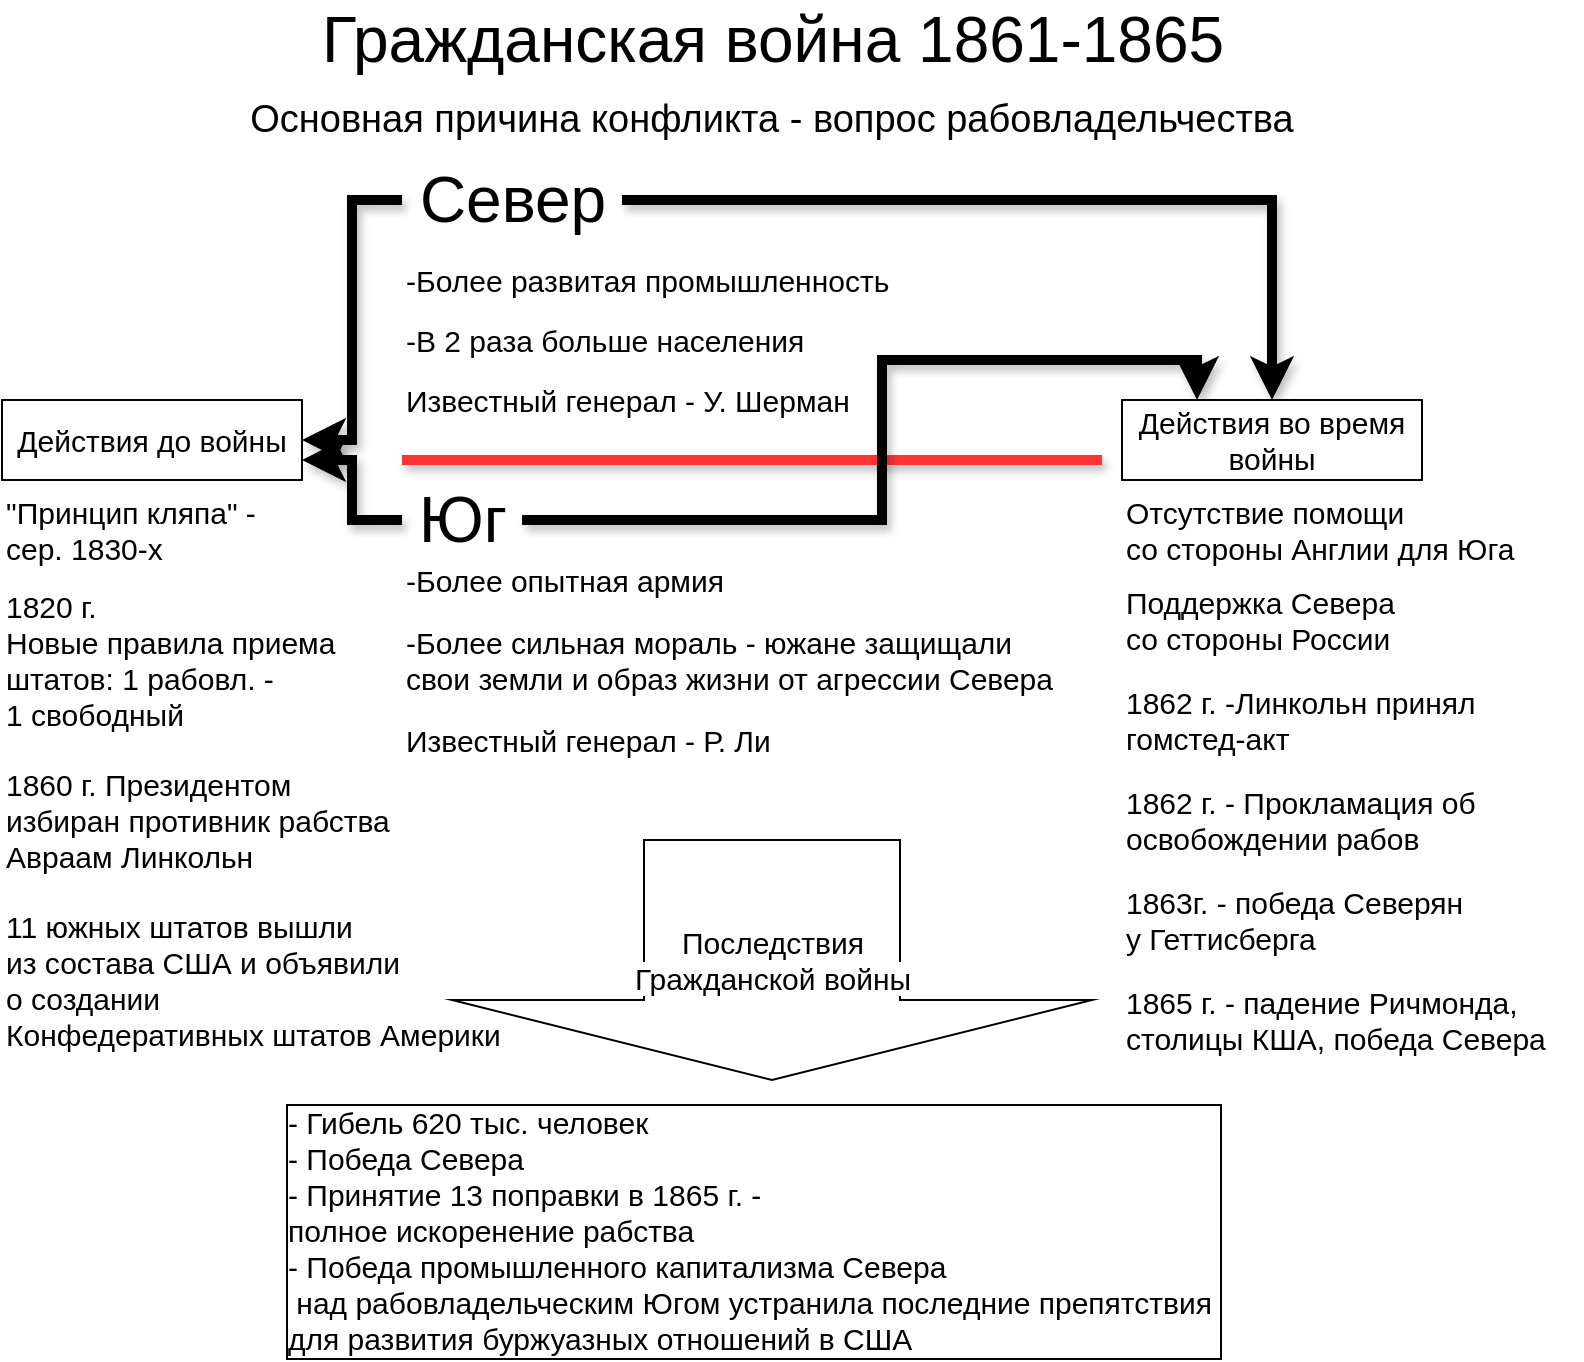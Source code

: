 <mxfile version="14.6.6" type="github"><diagram id="QhBu1FZIpB02grqTTdM9" name="Page-1"><mxGraphModel dx="1422" dy="740" grid="1" gridSize="10" guides="1" tooltips="1" connect="1" arrows="1" fold="1" page="1" pageScale="1" pageWidth="850" pageHeight="1100" math="0" shadow="0"><root><mxCell id="0"/><mxCell id="1" parent="0"/><mxCell id="vH9pawbpDTFqValOVKNk-1" value="" style="endArrow=none;html=1;rounded=0;shadow=1;sketch=0;jumpSize=7;comic=0;snapToPoint=0;fixDash=0;backgroundOutline=0;ignoreEdge=0;orthogonalLoop=0;orthogonal=0;strokeWidth=5;fillColor=#f8cecc;strokeColor=#FF3333;" edge="1" parent="1"><mxGeometry width="50" height="50" relative="1" as="geometry"><mxPoint x="240" y="230" as="sourcePoint"/><mxPoint x="590" y="230" as="targetPoint"/></mxGeometry></mxCell><mxCell id="vH9pawbpDTFqValOVKNk-11" style="edgeStyle=orthogonalEdgeStyle;rounded=0;comic=0;sketch=0;jumpSize=7;orthogonalLoop=1;jettySize=auto;html=1;entryX=1;entryY=0.5;entryDx=0;entryDy=0;shadow=1;fontSize=15;strokeWidth=5;" edge="1" parent="1" source="vH9pawbpDTFqValOVKNk-2" target="vH9pawbpDTFqValOVKNk-9"><mxGeometry relative="1" as="geometry"/></mxCell><mxCell id="vH9pawbpDTFqValOVKNk-23" style="edgeStyle=orthogonalEdgeStyle;rounded=0;comic=0;sketch=0;jumpSize=7;orthogonalLoop=1;jettySize=auto;html=1;entryX=0.5;entryY=0;entryDx=0;entryDy=0;shadow=1;fontSize=15;strokeWidth=5;" edge="1" parent="1" source="vH9pawbpDTFqValOVKNk-2" target="vH9pawbpDTFqValOVKNk-22"><mxGeometry relative="1" as="geometry"/></mxCell><mxCell id="vH9pawbpDTFqValOVKNk-2" value="&lt;font style=&quot;font-size: 32px;&quot;&gt;Север&lt;/font&gt;" style="text;html=1;align=center;verticalAlign=middle;resizable=0;points=[];autosize=1;strokeColor=none;fontSize=32;" vertex="1" parent="1"><mxGeometry x="240" y="80" width="110" height="40" as="geometry"/></mxCell><mxCell id="vH9pawbpDTFqValOVKNk-12" style="edgeStyle=orthogonalEdgeStyle;rounded=0;comic=0;sketch=0;jumpSize=7;orthogonalLoop=1;jettySize=auto;html=1;entryX=1;entryY=0.75;entryDx=0;entryDy=0;shadow=1;fontSize=15;strokeWidth=5;" edge="1" parent="1" source="vH9pawbpDTFqValOVKNk-3" target="vH9pawbpDTFqValOVKNk-9"><mxGeometry relative="1" as="geometry"/></mxCell><mxCell id="vH9pawbpDTFqValOVKNk-25" style="edgeStyle=orthogonalEdgeStyle;rounded=0;comic=0;sketch=0;jumpSize=7;orthogonalLoop=1;jettySize=auto;html=1;entryX=0.25;entryY=0;entryDx=0;entryDy=0;shadow=1;fontSize=15;strokeWidth=5;" edge="1" parent="1" source="vH9pawbpDTFqValOVKNk-3" target="vH9pawbpDTFqValOVKNk-22"><mxGeometry relative="1" as="geometry"><Array as="points"><mxPoint x="480" y="260"/><mxPoint x="480" y="180"/><mxPoint x="638" y="180"/></Array></mxGeometry></mxCell><mxCell id="vH9pawbpDTFqValOVKNk-3" value="&lt;font style=&quot;font-size: 32px;&quot;&gt;Юг&lt;/font&gt;" style="text;html=1;align=center;verticalAlign=middle;resizable=0;points=[];autosize=1;strokeColor=none;fontSize=32;" vertex="1" parent="1"><mxGeometry x="240" y="240" width="60" height="40" as="geometry"/></mxCell><mxCell id="vH9pawbpDTFqValOVKNk-4" value="&lt;font style=&quot;font-size: 15px;&quot;&gt;-Более развитая промышленность&lt;/font&gt;" style="text;html=1;align=left;verticalAlign=middle;resizable=0;points=[];autosize=1;strokeColor=none;fontSize=15;" vertex="1" parent="1"><mxGeometry x="240" y="130" width="260" height="20" as="geometry"/></mxCell><mxCell id="vH9pawbpDTFqValOVKNk-5" value="Гражданская война 1861-1865" style="text;html=1;align=center;verticalAlign=middle;resizable=0;points=[];autosize=1;strokeColor=none;fontSize=32;" vertex="1" parent="1"><mxGeometry x="190" width="470" height="40" as="geometry"/></mxCell><mxCell id="vH9pawbpDTFqValOVKNk-9" value="Действия до войны" style="rounded=0;whiteSpace=wrap;html=1;fontSize=15;" vertex="1" parent="1"><mxGeometry x="40" y="200" width="150" height="40" as="geometry"/></mxCell><mxCell id="vH9pawbpDTFqValOVKNk-13" value="&quot;Принцип кляпа&quot; -&amp;nbsp; сер. 1830-х&amp;nbsp;" style="text;html=1;strokeColor=none;fillColor=none;align=left;verticalAlign=middle;whiteSpace=wrap;rounded=0;fontSize=15;" vertex="1" parent="1"><mxGeometry x="40" y="250" width="150" height="30" as="geometry"/></mxCell><mxCell id="vH9pawbpDTFqValOVKNk-14" value="1820 г.&lt;br&gt;Новые правила приема&lt;br&gt;штатов: 1 рабовл. -&amp;nbsp;&lt;br&gt;1 свободный" style="text;html=1;align=left;verticalAlign=middle;resizable=0;points=[];autosize=1;strokeColor=none;fontSize=15;" vertex="1" parent="1"><mxGeometry x="40" y="290" width="180" height="80" as="geometry"/></mxCell><mxCell id="vH9pawbpDTFqValOVKNk-16" value="-В 2 раза больше населения" style="text;html=1;align=left;verticalAlign=middle;resizable=0;points=[];autosize=1;strokeColor=none;fontSize=15;" vertex="1" parent="1"><mxGeometry x="240" y="160" width="210" height="20" as="geometry"/></mxCell><mxCell id="vH9pawbpDTFqValOVKNk-18" value="-Более опытная армия" style="text;html=1;align=left;verticalAlign=middle;resizable=0;points=[];autosize=1;strokeColor=none;fontSize=15;" vertex="1" parent="1"><mxGeometry x="240" y="280" width="170" height="20" as="geometry"/></mxCell><mxCell id="vH9pawbpDTFqValOVKNk-19" value="-Более сильная мораль - южане защищали&lt;br&gt;свои земли и образ жизни от агрессии Севера" style="text;html=1;align=left;verticalAlign=middle;resizable=0;points=[];autosize=1;strokeColor=none;fontSize=15;" vertex="1" parent="1"><mxGeometry x="240" y="310" width="340" height="40" as="geometry"/></mxCell><mxCell id="vH9pawbpDTFqValOVKNk-20" value="&lt;font style=&quot;font-size: 19px&quot;&gt;Основная причина конфликта - вопрос рабовладельчества&lt;/font&gt;" style="text;html=1;strokeColor=none;fillColor=none;align=center;verticalAlign=middle;whiteSpace=wrap;rounded=0;fontSize=15;" vertex="1" parent="1"><mxGeometry x="85" y="50" width="680" height="20" as="geometry"/></mxCell><mxCell id="vH9pawbpDTFqValOVKNk-22" value="Действия во время войны" style="rounded=0;whiteSpace=wrap;html=1;fontSize=15;" vertex="1" parent="1"><mxGeometry x="600" y="200" width="150" height="40" as="geometry"/></mxCell><mxCell id="vH9pawbpDTFqValOVKNk-26" value="1860 г. Президентом&amp;nbsp;&lt;br&gt;избиран противник рабства&lt;br&gt;Авраам Линкольн" style="text;html=1;align=left;verticalAlign=middle;resizable=0;points=[];autosize=1;strokeColor=none;fontSize=15;" vertex="1" parent="1"><mxGeometry x="40" y="380" width="210" height="60" as="geometry"/></mxCell><mxCell id="vH9pawbpDTFqValOVKNk-27" value="11 южных штатов вышли&lt;br&gt;из состава США и объявили&lt;br&gt;о создании &lt;br&gt;Конфедеративных штатов Америки" style="text;html=1;align=left;verticalAlign=middle;resizable=0;points=[];autosize=1;strokeColor=none;fontSize=15;labelBorderColor=none;labelBackgroundColor=none;" vertex="1" parent="1"><mxGeometry x="40" y="450" width="260" height="80" as="geometry"/></mxCell><mxCell id="vH9pawbpDTFqValOVKNk-31" value="&lt;span style=&quot;background-color: rgb(255 , 255 , 255)&quot;&gt;Последствия&lt;/span&gt;&lt;br&gt;&lt;span style=&quot;background-color: rgb(255 , 255 , 255)&quot;&gt;Гражданской войны&lt;/span&gt;" style="html=1;shadow=0;dashed=0;align=center;verticalAlign=middle;shape=mxgraph.arrows2.arrow;dy=0.6;dx=40;direction=south;notch=0;labelBackgroundColor=none;fontSize=15;" vertex="1" parent="1"><mxGeometry x="265" y="420" width="320" height="120" as="geometry"/></mxCell><mxCell id="vH9pawbpDTFqValOVKNk-32" value="- Гибель 620 тыс. человек&lt;br&gt;- Победа Севера&amp;nbsp;&lt;br&gt;- Принятие 13 поправки в 1865 г. - &lt;br&gt;полное искоренение рабства&lt;br&gt;- Победа промышленного капитализма Севера&lt;br&gt;&amp;nbsp;над рабовладельческим Югом устранила последние препятствия&amp;nbsp;&lt;br&gt;для развития буржуазных отношений в США" style="text;html=1;align=left;verticalAlign=middle;resizable=0;points=[];autosize=1;strokeColor=none;fontSize=15;labelBorderColor=#000000;" vertex="1" parent="1"><mxGeometry x="180" y="550" width="480" height="130" as="geometry"/></mxCell><mxCell id="vH9pawbpDTFqValOVKNk-33" value="Известный генерал - У. Шерман" style="text;html=1;align=left;verticalAlign=middle;resizable=0;points=[];autosize=1;strokeColor=none;fontSize=15;" vertex="1" parent="1"><mxGeometry x="240" y="190" width="240" height="20" as="geometry"/></mxCell><mxCell id="vH9pawbpDTFqValOVKNk-34" value="Известный генерал - Р. Ли" style="text;html=1;align=left;verticalAlign=middle;resizable=0;points=[];autosize=1;strokeColor=none;fontSize=15;" vertex="1" parent="1"><mxGeometry x="240" y="360" width="200" height="20" as="geometry"/></mxCell><mxCell id="vH9pawbpDTFqValOVKNk-36" value="Отсутствие помощи &lt;br&gt;со стороны Англии для Юга" style="text;html=1;align=left;verticalAlign=middle;resizable=0;points=[];autosize=1;strokeColor=none;fontSize=15;" vertex="1" parent="1"><mxGeometry x="600" y="245" width="210" height="40" as="geometry"/></mxCell><mxCell id="vH9pawbpDTFqValOVKNk-37" value="Поддержка Севера&lt;br&gt;со стороны России&amp;nbsp;" style="text;html=1;align=left;verticalAlign=middle;resizable=0;points=[];autosize=1;strokeColor=none;fontSize=15;" vertex="1" parent="1"><mxGeometry x="600" y="290" width="150" height="40" as="geometry"/></mxCell><mxCell id="vH9pawbpDTFqValOVKNk-38" value="1862 г. -Линкольн принял&lt;br&gt;гомстед-акт&amp;nbsp;" style="text;html=1;align=left;verticalAlign=middle;resizable=0;points=[];autosize=1;strokeColor=none;fontSize=15;" vertex="1" parent="1"><mxGeometry x="600" y="340" width="190" height="40" as="geometry"/></mxCell><mxCell id="vH9pawbpDTFqValOVKNk-39" value="1862 г. - Прокламация об &lt;br&gt;освобождении рабов" style="text;html=1;align=left;verticalAlign=middle;resizable=0;points=[];autosize=1;strokeColor=none;fontSize=15;" vertex="1" parent="1"><mxGeometry x="600" y="390" width="190" height="40" as="geometry"/></mxCell><mxCell id="vH9pawbpDTFqValOVKNk-40" value="1863г. - победа Северян&lt;br&gt;у Геттисберга" style="text;html=1;align=left;verticalAlign=middle;resizable=0;points=[];autosize=1;strokeColor=none;fontSize=15;" vertex="1" parent="1"><mxGeometry x="600" y="440" width="180" height="40" as="geometry"/></mxCell><mxCell id="vH9pawbpDTFqValOVKNk-41" value="1865 г. - падение Ричмонда,&lt;br&gt;&lt;div&gt;&lt;span&gt;столицы КША, победа Севера&lt;/span&gt;&lt;/div&gt;" style="text;html=1;align=left;verticalAlign=middle;resizable=0;points=[];autosize=1;strokeColor=none;fontSize=15;" vertex="1" parent="1"><mxGeometry x="600" y="490" width="230" height="40" as="geometry"/></mxCell></root></mxGraphModel></diagram></mxfile>